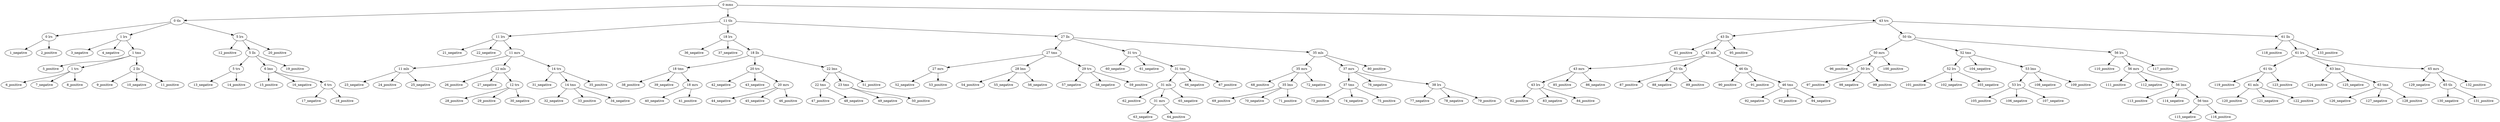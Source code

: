 strict digraph "" {
	"0 lrs" -> "1_negative";
	"0 lrs" -> "2_positive";
	"0 tls" -> "0 lrs";
	"0 tls" -> "1 lrs";
	"0 tls" -> "5 lrs";
	"1 lrs" -> "3_negative";
	"1 lrs" -> "4_negative";
	"1 lrs" -> "1 tms";
	"1 tms" -> "5_positive";
	"1 tms" -> "1 trs";
	"1 tms" -> "2 lls";
	"1 trs" -> "6_positive";
	"1 trs" -> "7_negative";
	"1 trs" -> "8_positive";
	"2 lls" -> "9_positive";
	"2 lls" -> "10_negative";
	"2 lls" -> "11_positive";
	"5 lrs" -> "12_positive";
	"5 lrs" -> "5 lls";
	"5 lrs" -> "20_positive";
	"5 trs" -> "13_negative";
	"5 trs" -> "14_positive";
	"5 lls" -> "5 trs";
	"5 lls" -> "6 lms";
	"5 lls" -> "19_positive";
	"6 lms" -> "15_positive";
	"6 lms" -> "16_negative";
	"6 lms" -> "6 trs";
	"6 trs" -> "17_negative";
	"6 trs" -> "18_positive";
	"0 mms" -> "0 tls";
	"0 mms" -> "11 tls";
	"0 mms" -> "43 trs";
	"11 lrs" -> "21_negative";
	"11 lrs" -> "22_negative";
	"11 lrs" -> "11 mrs";
	"11 mls" -> "23_negative";
	"11 mls" -> "24_positive";
	"11 mls" -> "25_negative";
	"11 mrs" -> "11 mls";
	"11 mrs" -> "12 mls";
	"11 mrs" -> "14 trs";
	"12 mls" -> "26_positive";
	"12 mls" -> "27_negative";
	"12 mls" -> "12 trs";
	"12 trs" -> "28_positive";
	"12 trs" -> "29_positive";
	"12 trs" -> "30_negative";
	"14 trs" -> "31_negative";
	"14 trs" -> "14 tms";
	"14 trs" -> "35_positive";
	"14 tms" -> "32_negative";
	"14 tms" -> "33_positive";
	"14 tms" -> "34_negative";
	"11 tls" -> "11 lrs";
	"11 tls" -> "18 lrs";
	"11 tls" -> "27 lls";
	"18 lrs" -> "36_negative";
	"18 lrs" -> "37_negative";
	"18 lrs" -> "18 lls";
	"18 tms" -> "38_positive";
	"18 tms" -> "39_negative";
	"18 tms" -> "18 mrs";
	"18 mrs" -> "40_negative";
	"18 mrs" -> "41_positive";
	"18 lls" -> "18 tms";
	"18 lls" -> "20 trs";
	"18 lls" -> "22 lms";
	"20 trs" -> "42_negative";
	"20 trs" -> "43_negative";
	"20 trs" -> "20 mrs";
	"20 mrs" -> "44_negative";
	"20 mrs" -> "45_negative";
	"20 mrs" -> "46_positive";
	"22 tms" -> "47_positive";
	"22 tms" -> "48_negative";
	"22 lms" -> "22 tms";
	"22 lms" -> "23 tms";
	"22 lms" -> "51_positive";
	"23 tms" -> "49_negative";
	"23 tms" -> "50_positive";
	"27 mrs" -> "52_negative";
	"27 mrs" -> "53_positive";
	"27 tms" -> "27 mrs";
	"27 tms" -> "28 lms";
	"27 tms" -> "29 trs";
	"28 lms" -> "54_positive";
	"28 lms" -> "55_negative";
	"28 lms" -> "56_negative";
	"29 trs" -> "57_negative";
	"29 trs" -> "58_negative";
	"29 trs" -> "59_positive";
	"27 lls" -> "27 tms";
	"27 lls" -> "31 trs";
	"27 lls" -> "35 mls";
	"31 trs" -> "60_negative";
	"31 trs" -> "61_negative";
	"31 trs" -> "31 tms";
	"31 mls" -> "62_positive";
	"31 mls" -> "31 mrs";
	"31 mls" -> "65_negative";
	"31 mrs" -> "63_negative";
	"31 mrs" -> "64_positive";
	"31 tms" -> "31 mls";
	"31 tms" -> "66_negative";
	"31 tms" -> "67_positive";
	"35 mrs" -> "68_positive";
	"35 mrs" -> "35 lms";
	"35 mrs" -> "72_negative";
	"35 lms" -> "69_positive";
	"35 lms" -> "70_negative";
	"35 lms" -> "71_positive";
	"35 mls" -> "35 mrs";
	"35 mls" -> "37 mrs";
	"35 mls" -> "80_positive";
	"37 tms" -> "73_positive";
	"37 tms" -> "74_negative";
	"37 tms" -> "75_positive";
	"37 mrs" -> "37 tms";
	"37 mrs" -> "76_negative";
	"37 mrs" -> "38 lrs";
	"38 lrs" -> "77_negative";
	"38 lrs" -> "78_negative";
	"38 lrs" -> "79_positive";
	"43 lls" -> "81_positive";
	"43 lls" -> "43 mls";
	"43 lls" -> "95_positive";
	"43 lrs" -> "82_positive";
	"43 lrs" -> "83_negative";
	"43 lrs" -> "84_positive";
	"43 mrs" -> "43 lrs";
	"43 mrs" -> "85_positive";
	"43 mrs" -> "86_negative";
	"43 mls" -> "43 mrs";
	"43 mls" -> "45 tls";
	"43 mls" -> "46 tls";
	"45 tls" -> "87_positive";
	"45 tls" -> "88_negative";
	"45 tls" -> "89_positive";
	"46 tls" -> "90_positive";
	"46 tls" -> "91_positive";
	"46 tls" -> "46 tms";
	"46 tms" -> "92_negative";
	"46 tms" -> "93_positive";
	"46 tms" -> "94_negative";
	"43 trs" -> "43 lls";
	"43 trs" -> "50 tls";
	"43 trs" -> "61 lls";
	"50 mrs" -> "96_positive";
	"50 mrs" -> "50 lrs";
	"50 mrs" -> "100_positive";
	"50 lrs" -> "97_positive";
	"50 lrs" -> "98_negative";
	"50 lrs" -> "99_positive";
	"50 tls" -> "50 mrs";
	"50 tls" -> "52 tms";
	"50 tls" -> "56 lrs";
	"52 lrs" -> "101_positive";
	"52 lrs" -> "102_negative";
	"52 lrs" -> "103_negative";
	"52 tms" -> "52 lrs";
	"52 tms" -> "104_negative";
	"52 tms" -> "53 lms";
	"53 lrs" -> "105_positive";
	"53 lrs" -> "106_negative";
	"53 lrs" -> "107_negative";
	"53 lms" -> "53 lrs";
	"53 lms" -> "108_negative";
	"53 lms" -> "109_positive";
	"56 lrs" -> "110_positive";
	"56 lrs" -> "56 mrs";
	"56 lrs" -> "117_positive";
	"56 mrs" -> "111_positive";
	"56 mrs" -> "112_negative";
	"56 mrs" -> "56 lms";
	"56 lms" -> "113_positive";
	"56 lms" -> "114_negative";
	"56 lms" -> "56 tms";
	"56 tms" -> "115_negative";
	"56 tms" -> "116_positive";
	"61 lls" -> "118_positive";
	"61 lls" -> "61 lrs";
	"61 lls" -> "133_positive";
	"61 tls" -> "119_positive";
	"61 tls" -> "61 mls";
	"61 tls" -> "123_positive";
	"61 mls" -> "120_positive";
	"61 mls" -> "121_negative";
	"61 mls" -> "122_positive";
	"61 lrs" -> "61 tls";
	"61 lrs" -> "63 lms";
	"61 lrs" -> "65 mrs";
	"63 lms" -> "124_positive";
	"63 lms" -> "125_negative";
	"63 lms" -> "63 tms";
	"63 tms" -> "126_negative";
	"63 tms" -> "127_negative";
	"63 tms" -> "128_positive";
	"65 mrs" -> "129_negative";
	"65 mrs" -> "65 tls";
	"65 mrs" -> "132_positive";
	"65 tls" -> "130_negative";
	"65 tls" -> "131_positive";
}
